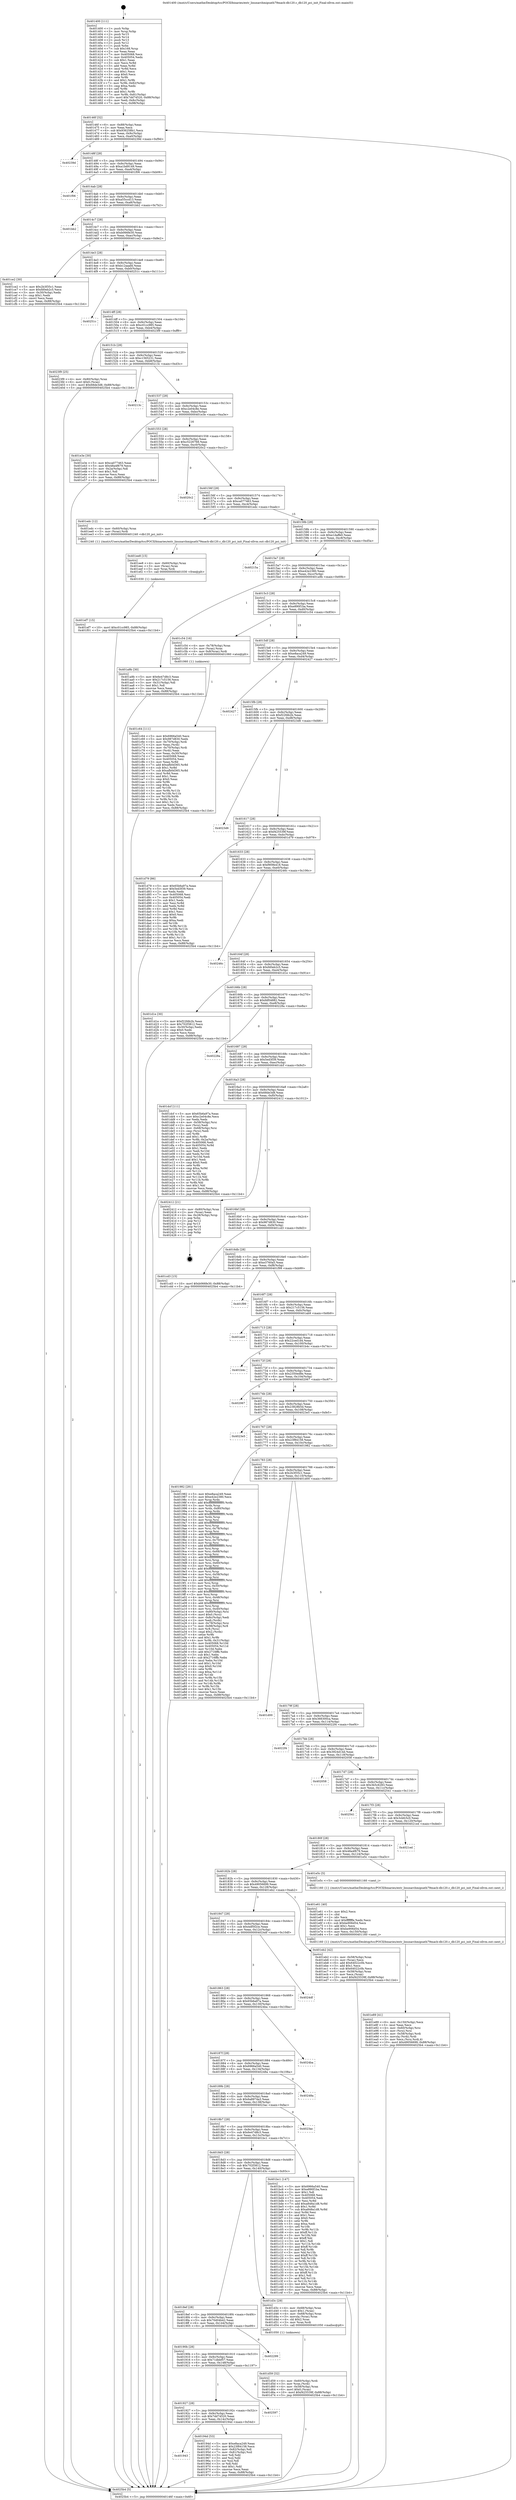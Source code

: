 digraph "0x401400" {
  label = "0x401400 (/mnt/c/Users/mathe/Desktop/tcc/POCII/binaries/extr_linuxarchmipsath79mach-db120.c_db120_pci_init_Final-ollvm.out::main(0))"
  labelloc = "t"
  node[shape=record]

  Entry [label="",width=0.3,height=0.3,shape=circle,fillcolor=black,style=filled]
  "0x40146f" [label="{
     0x40146f [32]\l
     | [instrs]\l
     &nbsp;&nbsp;0x40146f \<+6\>: mov -0x88(%rbp),%eax\l
     &nbsp;&nbsp;0x401475 \<+2\>: mov %eax,%ecx\l
     &nbsp;&nbsp;0x401477 \<+6\>: sub $0x936258b1,%ecx\l
     &nbsp;&nbsp;0x40147d \<+6\>: mov %eax,-0x9c(%rbp)\l
     &nbsp;&nbsp;0x401483 \<+6\>: mov %ecx,-0xa0(%rbp)\l
     &nbsp;&nbsp;0x401489 \<+6\>: je 000000000040239d \<main+0xf9d\>\l
  }"]
  "0x40239d" [label="{
     0x40239d\l
  }", style=dashed]
  "0x40148f" [label="{
     0x40148f [28]\l
     | [instrs]\l
     &nbsp;&nbsp;0x40148f \<+5\>: jmp 0000000000401494 \<main+0x94\>\l
     &nbsp;&nbsp;0x401494 \<+6\>: mov -0x9c(%rbp),%eax\l
     &nbsp;&nbsp;0x40149a \<+5\>: sub $0xa1bd9149,%eax\l
     &nbsp;&nbsp;0x40149f \<+6\>: mov %eax,-0xa4(%rbp)\l
     &nbsp;&nbsp;0x4014a5 \<+6\>: je 0000000000401f06 \<main+0xb06\>\l
  }"]
  Exit [label="",width=0.3,height=0.3,shape=circle,fillcolor=black,style=filled,peripheries=2]
  "0x401f06" [label="{
     0x401f06\l
  }", style=dashed]
  "0x4014ab" [label="{
     0x4014ab [28]\l
     | [instrs]\l
     &nbsp;&nbsp;0x4014ab \<+5\>: jmp 00000000004014b0 \<main+0xb0\>\l
     &nbsp;&nbsp;0x4014b0 \<+6\>: mov -0x9c(%rbp),%eax\l
     &nbsp;&nbsp;0x4014b6 \<+5\>: sub $0xa55ccd13,%eax\l
     &nbsp;&nbsp;0x4014bb \<+6\>: mov %eax,-0xa8(%rbp)\l
     &nbsp;&nbsp;0x4014c1 \<+6\>: je 0000000000401bb2 \<main+0x7b2\>\l
  }"]
  "0x401ef7" [label="{
     0x401ef7 [15]\l
     | [instrs]\l
     &nbsp;&nbsp;0x401ef7 \<+10\>: movl $0xc01cc985,-0x88(%rbp)\l
     &nbsp;&nbsp;0x401f01 \<+5\>: jmp 00000000004025b4 \<main+0x11b4\>\l
  }"]
  "0x401bb2" [label="{
     0x401bb2\l
  }", style=dashed]
  "0x4014c7" [label="{
     0x4014c7 [28]\l
     | [instrs]\l
     &nbsp;&nbsp;0x4014c7 \<+5\>: jmp 00000000004014cc \<main+0xcc\>\l
     &nbsp;&nbsp;0x4014cc \<+6\>: mov -0x9c(%rbp),%eax\l
     &nbsp;&nbsp;0x4014d2 \<+5\>: sub $0xb066fe30,%eax\l
     &nbsp;&nbsp;0x4014d7 \<+6\>: mov %eax,-0xac(%rbp)\l
     &nbsp;&nbsp;0x4014dd \<+6\>: je 0000000000401ce2 \<main+0x8e2\>\l
  }"]
  "0x401ee8" [label="{
     0x401ee8 [15]\l
     | [instrs]\l
     &nbsp;&nbsp;0x401ee8 \<+4\>: mov -0x60(%rbp),%rax\l
     &nbsp;&nbsp;0x401eec \<+3\>: mov (%rax),%rax\l
     &nbsp;&nbsp;0x401eef \<+3\>: mov %rax,%rdi\l
     &nbsp;&nbsp;0x401ef2 \<+5\>: call 0000000000401030 \<free@plt\>\l
     | [calls]\l
     &nbsp;&nbsp;0x401030 \{1\} (unknown)\l
  }"]
  "0x401ce2" [label="{
     0x401ce2 [30]\l
     | [instrs]\l
     &nbsp;&nbsp;0x401ce2 \<+5\>: mov $0x2b3f35c1,%eax\l
     &nbsp;&nbsp;0x401ce7 \<+5\>: mov $0xfd0eb2c5,%ecx\l
     &nbsp;&nbsp;0x401cec \<+3\>: mov -0x30(%rbp),%edx\l
     &nbsp;&nbsp;0x401cef \<+3\>: cmp $0x1,%edx\l
     &nbsp;&nbsp;0x401cf2 \<+3\>: cmovl %ecx,%eax\l
     &nbsp;&nbsp;0x401cf5 \<+6\>: mov %eax,-0x88(%rbp)\l
     &nbsp;&nbsp;0x401cfb \<+5\>: jmp 00000000004025b4 \<main+0x11b4\>\l
  }"]
  "0x4014e3" [label="{
     0x4014e3 [28]\l
     | [instrs]\l
     &nbsp;&nbsp;0x4014e3 \<+5\>: jmp 00000000004014e8 \<main+0xe8\>\l
     &nbsp;&nbsp;0x4014e8 \<+6\>: mov -0x9c(%rbp),%eax\l
     &nbsp;&nbsp;0x4014ee \<+5\>: sub $0xb12aaafd,%eax\l
     &nbsp;&nbsp;0x4014f3 \<+6\>: mov %eax,-0xb0(%rbp)\l
     &nbsp;&nbsp;0x4014f9 \<+6\>: je 000000000040251c \<main+0x111c\>\l
  }"]
  "0x401e89" [label="{
     0x401e89 [41]\l
     | [instrs]\l
     &nbsp;&nbsp;0x401e89 \<+6\>: mov -0x150(%rbp),%ecx\l
     &nbsp;&nbsp;0x401e8f \<+3\>: imul %eax,%ecx\l
     &nbsp;&nbsp;0x401e92 \<+4\>: mov -0x60(%rbp),%rsi\l
     &nbsp;&nbsp;0x401e96 \<+3\>: mov (%rsi),%rsi\l
     &nbsp;&nbsp;0x401e99 \<+4\>: mov -0x58(%rbp),%rdi\l
     &nbsp;&nbsp;0x401e9d \<+3\>: movslq (%rdi),%rdi\l
     &nbsp;&nbsp;0x401ea0 \<+3\>: mov %ecx,(%rsi,%rdi,4)\l
     &nbsp;&nbsp;0x401ea3 \<+10\>: movl $0x49056699,-0x88(%rbp)\l
     &nbsp;&nbsp;0x401ead \<+5\>: jmp 00000000004025b4 \<main+0x11b4\>\l
  }"]
  "0x40251c" [label="{
     0x40251c\l
  }", style=dashed]
  "0x4014ff" [label="{
     0x4014ff [28]\l
     | [instrs]\l
     &nbsp;&nbsp;0x4014ff \<+5\>: jmp 0000000000401504 \<main+0x104\>\l
     &nbsp;&nbsp;0x401504 \<+6\>: mov -0x9c(%rbp),%eax\l
     &nbsp;&nbsp;0x40150a \<+5\>: sub $0xc01cc985,%eax\l
     &nbsp;&nbsp;0x40150f \<+6\>: mov %eax,-0xb4(%rbp)\l
     &nbsp;&nbsp;0x401515 \<+6\>: je 00000000004023f9 \<main+0xff9\>\l
  }"]
  "0x401e61" [label="{
     0x401e61 [40]\l
     | [instrs]\l
     &nbsp;&nbsp;0x401e61 \<+5\>: mov $0x2,%ecx\l
     &nbsp;&nbsp;0x401e66 \<+1\>: cltd\l
     &nbsp;&nbsp;0x401e67 \<+2\>: idiv %ecx\l
     &nbsp;&nbsp;0x401e69 \<+6\>: imul $0xfffffffe,%edx,%ecx\l
     &nbsp;&nbsp;0x401e6f \<+6\>: sub $0xbe906d54,%ecx\l
     &nbsp;&nbsp;0x401e75 \<+3\>: add $0x1,%ecx\l
     &nbsp;&nbsp;0x401e78 \<+6\>: add $0xbe906d54,%ecx\l
     &nbsp;&nbsp;0x401e7e \<+6\>: mov %ecx,-0x150(%rbp)\l
     &nbsp;&nbsp;0x401e84 \<+5\>: call 0000000000401160 \<next_i\>\l
     | [calls]\l
     &nbsp;&nbsp;0x401160 \{1\} (/mnt/c/Users/mathe/Desktop/tcc/POCII/binaries/extr_linuxarchmipsath79mach-db120.c_db120_pci_init_Final-ollvm.out::next_i)\l
  }"]
  "0x4023f9" [label="{
     0x4023f9 [25]\l
     | [instrs]\l
     &nbsp;&nbsp;0x4023f9 \<+4\>: mov -0x80(%rbp),%rax\l
     &nbsp;&nbsp;0x4023fd \<+6\>: movl $0x0,(%rax)\l
     &nbsp;&nbsp;0x402403 \<+10\>: movl $0x68de3d8,-0x88(%rbp)\l
     &nbsp;&nbsp;0x40240d \<+5\>: jmp 00000000004025b4 \<main+0x11b4\>\l
  }"]
  "0x40151b" [label="{
     0x40151b [28]\l
     | [instrs]\l
     &nbsp;&nbsp;0x40151b \<+5\>: jmp 0000000000401520 \<main+0x120\>\l
     &nbsp;&nbsp;0x401520 \<+6\>: mov -0x9c(%rbp),%eax\l
     &nbsp;&nbsp;0x401526 \<+5\>: sub $0xc1565231,%eax\l
     &nbsp;&nbsp;0x40152b \<+6\>: mov %eax,-0xb8(%rbp)\l
     &nbsp;&nbsp;0x401531 \<+6\>: je 000000000040213c \<main+0xd3c\>\l
  }"]
  "0x401d59" [label="{
     0x401d59 [32]\l
     | [instrs]\l
     &nbsp;&nbsp;0x401d59 \<+4\>: mov -0x60(%rbp),%rdi\l
     &nbsp;&nbsp;0x401d5d \<+3\>: mov %rax,(%rdi)\l
     &nbsp;&nbsp;0x401d60 \<+4\>: mov -0x58(%rbp),%rax\l
     &nbsp;&nbsp;0x401d64 \<+6\>: movl $0x0,(%rax)\l
     &nbsp;&nbsp;0x401d6a \<+10\>: movl $0xf425539f,-0x88(%rbp)\l
     &nbsp;&nbsp;0x401d74 \<+5\>: jmp 00000000004025b4 \<main+0x11b4\>\l
  }"]
  "0x40213c" [label="{
     0x40213c\l
  }", style=dashed]
  "0x401537" [label="{
     0x401537 [28]\l
     | [instrs]\l
     &nbsp;&nbsp;0x401537 \<+5\>: jmp 000000000040153c \<main+0x13c\>\l
     &nbsp;&nbsp;0x40153c \<+6\>: mov -0x9c(%rbp),%eax\l
     &nbsp;&nbsp;0x401542 \<+5\>: sub $0xc2e04c8e,%eax\l
     &nbsp;&nbsp;0x401547 \<+6\>: mov %eax,-0xbc(%rbp)\l
     &nbsp;&nbsp;0x40154d \<+6\>: je 0000000000401e3e \<main+0xa3e\>\l
  }"]
  "0x401c64" [label="{
     0x401c64 [111]\l
     | [instrs]\l
     &nbsp;&nbsp;0x401c64 \<+5\>: mov $0x6966a540,%ecx\l
     &nbsp;&nbsp;0x401c69 \<+5\>: mov $0x987d830,%edx\l
     &nbsp;&nbsp;0x401c6e \<+4\>: mov -0x70(%rbp),%rdi\l
     &nbsp;&nbsp;0x401c72 \<+2\>: mov %eax,(%rdi)\l
     &nbsp;&nbsp;0x401c74 \<+4\>: mov -0x70(%rbp),%rdi\l
     &nbsp;&nbsp;0x401c78 \<+2\>: mov (%rdi),%eax\l
     &nbsp;&nbsp;0x401c7a \<+3\>: mov %eax,-0x30(%rbp)\l
     &nbsp;&nbsp;0x401c7d \<+7\>: mov 0x405068,%eax\l
     &nbsp;&nbsp;0x401c84 \<+7\>: mov 0x405054,%esi\l
     &nbsp;&nbsp;0x401c8b \<+3\>: mov %eax,%r8d\l
     &nbsp;&nbsp;0x401c8e \<+7\>: add $0xafb0d365,%r8d\l
     &nbsp;&nbsp;0x401c95 \<+4\>: sub $0x1,%r8d\l
     &nbsp;&nbsp;0x401c99 \<+7\>: sub $0xafb0d365,%r8d\l
     &nbsp;&nbsp;0x401ca0 \<+4\>: imul %r8d,%eax\l
     &nbsp;&nbsp;0x401ca4 \<+3\>: and $0x1,%eax\l
     &nbsp;&nbsp;0x401ca7 \<+3\>: cmp $0x0,%eax\l
     &nbsp;&nbsp;0x401caa \<+4\>: sete %r9b\l
     &nbsp;&nbsp;0x401cae \<+3\>: cmp $0xa,%esi\l
     &nbsp;&nbsp;0x401cb1 \<+4\>: setl %r10b\l
     &nbsp;&nbsp;0x401cb5 \<+3\>: mov %r9b,%r11b\l
     &nbsp;&nbsp;0x401cb8 \<+3\>: and %r10b,%r11b\l
     &nbsp;&nbsp;0x401cbb \<+3\>: xor %r10b,%r9b\l
     &nbsp;&nbsp;0x401cbe \<+3\>: or %r9b,%r11b\l
     &nbsp;&nbsp;0x401cc1 \<+4\>: test $0x1,%r11b\l
     &nbsp;&nbsp;0x401cc5 \<+3\>: cmovne %edx,%ecx\l
     &nbsp;&nbsp;0x401cc8 \<+6\>: mov %ecx,-0x88(%rbp)\l
     &nbsp;&nbsp;0x401cce \<+5\>: jmp 00000000004025b4 \<main+0x11b4\>\l
  }"]
  "0x401e3e" [label="{
     0x401e3e [30]\l
     | [instrs]\l
     &nbsp;&nbsp;0x401e3e \<+5\>: mov $0xca077463,%eax\l
     &nbsp;&nbsp;0x401e43 \<+5\>: mov $0x48a4f679,%ecx\l
     &nbsp;&nbsp;0x401e48 \<+3\>: mov -0x2a(%rbp),%dl\l
     &nbsp;&nbsp;0x401e4b \<+3\>: test $0x1,%dl\l
     &nbsp;&nbsp;0x401e4e \<+3\>: cmovne %ecx,%eax\l
     &nbsp;&nbsp;0x401e51 \<+6\>: mov %eax,-0x88(%rbp)\l
     &nbsp;&nbsp;0x401e57 \<+5\>: jmp 00000000004025b4 \<main+0x11b4\>\l
  }"]
  "0x401553" [label="{
     0x401553 [28]\l
     | [instrs]\l
     &nbsp;&nbsp;0x401553 \<+5\>: jmp 0000000000401558 \<main+0x158\>\l
     &nbsp;&nbsp;0x401558 \<+6\>: mov -0x9c(%rbp),%eax\l
     &nbsp;&nbsp;0x40155e \<+5\>: sub $0xc5226768,%eax\l
     &nbsp;&nbsp;0x401563 \<+6\>: mov %eax,-0xc0(%rbp)\l
     &nbsp;&nbsp;0x401569 \<+6\>: je 00000000004020c2 \<main+0xcc2\>\l
  }"]
  "0x401400" [label="{
     0x401400 [111]\l
     | [instrs]\l
     &nbsp;&nbsp;0x401400 \<+1\>: push %rbp\l
     &nbsp;&nbsp;0x401401 \<+3\>: mov %rsp,%rbp\l
     &nbsp;&nbsp;0x401404 \<+2\>: push %r15\l
     &nbsp;&nbsp;0x401406 \<+2\>: push %r14\l
     &nbsp;&nbsp;0x401408 \<+2\>: push %r13\l
     &nbsp;&nbsp;0x40140a \<+2\>: push %r12\l
     &nbsp;&nbsp;0x40140c \<+1\>: push %rbx\l
     &nbsp;&nbsp;0x40140d \<+7\>: sub $0x168,%rsp\l
     &nbsp;&nbsp;0x401414 \<+2\>: xor %eax,%eax\l
     &nbsp;&nbsp;0x401416 \<+7\>: mov 0x405068,%ecx\l
     &nbsp;&nbsp;0x40141d \<+7\>: mov 0x405054,%edx\l
     &nbsp;&nbsp;0x401424 \<+3\>: sub $0x1,%eax\l
     &nbsp;&nbsp;0x401427 \<+3\>: mov %ecx,%r8d\l
     &nbsp;&nbsp;0x40142a \<+3\>: add %eax,%r8d\l
     &nbsp;&nbsp;0x40142d \<+4\>: imul %r8d,%ecx\l
     &nbsp;&nbsp;0x401431 \<+3\>: and $0x1,%ecx\l
     &nbsp;&nbsp;0x401434 \<+3\>: cmp $0x0,%ecx\l
     &nbsp;&nbsp;0x401437 \<+4\>: sete %r9b\l
     &nbsp;&nbsp;0x40143b \<+4\>: and $0x1,%r9b\l
     &nbsp;&nbsp;0x40143f \<+7\>: mov %r9b,-0x82(%rbp)\l
     &nbsp;&nbsp;0x401446 \<+3\>: cmp $0xa,%edx\l
     &nbsp;&nbsp;0x401449 \<+4\>: setl %r9b\l
     &nbsp;&nbsp;0x40144d \<+4\>: and $0x1,%r9b\l
     &nbsp;&nbsp;0x401451 \<+7\>: mov %r9b,-0x81(%rbp)\l
     &nbsp;&nbsp;0x401458 \<+10\>: movl $0x7dd74520,-0x88(%rbp)\l
     &nbsp;&nbsp;0x401462 \<+6\>: mov %edi,-0x8c(%rbp)\l
     &nbsp;&nbsp;0x401468 \<+7\>: mov %rsi,-0x98(%rbp)\l
  }"]
  "0x4020c2" [label="{
     0x4020c2\l
  }", style=dashed]
  "0x40156f" [label="{
     0x40156f [28]\l
     | [instrs]\l
     &nbsp;&nbsp;0x40156f \<+5\>: jmp 0000000000401574 \<main+0x174\>\l
     &nbsp;&nbsp;0x401574 \<+6\>: mov -0x9c(%rbp),%eax\l
     &nbsp;&nbsp;0x40157a \<+5\>: sub $0xca077463,%eax\l
     &nbsp;&nbsp;0x40157f \<+6\>: mov %eax,-0xc4(%rbp)\l
     &nbsp;&nbsp;0x401585 \<+6\>: je 0000000000401edc \<main+0xadc\>\l
  }"]
  "0x4025b4" [label="{
     0x4025b4 [5]\l
     | [instrs]\l
     &nbsp;&nbsp;0x4025b4 \<+5\>: jmp 000000000040146f \<main+0x6f\>\l
  }"]
  "0x401edc" [label="{
     0x401edc [12]\l
     | [instrs]\l
     &nbsp;&nbsp;0x401edc \<+4\>: mov -0x60(%rbp),%rax\l
     &nbsp;&nbsp;0x401ee0 \<+3\>: mov (%rax),%rdi\l
     &nbsp;&nbsp;0x401ee3 \<+5\>: call 0000000000401240 \<db120_pci_init\>\l
     | [calls]\l
     &nbsp;&nbsp;0x401240 \{1\} (/mnt/c/Users/mathe/Desktop/tcc/POCII/binaries/extr_linuxarchmipsath79mach-db120.c_db120_pci_init_Final-ollvm.out::db120_pci_init)\l
  }"]
  "0x40158b" [label="{
     0x40158b [28]\l
     | [instrs]\l
     &nbsp;&nbsp;0x40158b \<+5\>: jmp 0000000000401590 \<main+0x190\>\l
     &nbsp;&nbsp;0x401590 \<+6\>: mov -0x9c(%rbp),%eax\l
     &nbsp;&nbsp;0x401596 \<+5\>: sub $0xe1daffe0,%eax\l
     &nbsp;&nbsp;0x40159b \<+6\>: mov %eax,-0xc8(%rbp)\l
     &nbsp;&nbsp;0x4015a1 \<+6\>: je 000000000040215a \<main+0xd5a\>\l
  }"]
  "0x401943" [label="{
     0x401943\l
  }", style=dashed]
  "0x40215a" [label="{
     0x40215a\l
  }", style=dashed]
  "0x4015a7" [label="{
     0x4015a7 [28]\l
     | [instrs]\l
     &nbsp;&nbsp;0x4015a7 \<+5\>: jmp 00000000004015ac \<main+0x1ac\>\l
     &nbsp;&nbsp;0x4015ac \<+6\>: mov -0x9c(%rbp),%eax\l
     &nbsp;&nbsp;0x4015b2 \<+5\>: sub $0xe42e2380,%eax\l
     &nbsp;&nbsp;0x4015b7 \<+6\>: mov %eax,-0xcc(%rbp)\l
     &nbsp;&nbsp;0x4015bd \<+6\>: je 0000000000401a9b \<main+0x69b\>\l
  }"]
  "0x40194d" [label="{
     0x40194d [53]\l
     | [instrs]\l
     &nbsp;&nbsp;0x40194d \<+5\>: mov $0xe8aca249,%eax\l
     &nbsp;&nbsp;0x401952 \<+5\>: mov $0x23f84158,%ecx\l
     &nbsp;&nbsp;0x401957 \<+6\>: mov -0x82(%rbp),%dl\l
     &nbsp;&nbsp;0x40195d \<+7\>: mov -0x81(%rbp),%sil\l
     &nbsp;&nbsp;0x401964 \<+3\>: mov %dl,%dil\l
     &nbsp;&nbsp;0x401967 \<+3\>: and %sil,%dil\l
     &nbsp;&nbsp;0x40196a \<+3\>: xor %sil,%dl\l
     &nbsp;&nbsp;0x40196d \<+3\>: or %dl,%dil\l
     &nbsp;&nbsp;0x401970 \<+4\>: test $0x1,%dil\l
     &nbsp;&nbsp;0x401974 \<+3\>: cmovne %ecx,%eax\l
     &nbsp;&nbsp;0x401977 \<+6\>: mov %eax,-0x88(%rbp)\l
     &nbsp;&nbsp;0x40197d \<+5\>: jmp 00000000004025b4 \<main+0x11b4\>\l
  }"]
  "0x401a9b" [label="{
     0x401a9b [30]\l
     | [instrs]\l
     &nbsp;&nbsp;0x401a9b \<+5\>: mov $0x6e47d8c3,%eax\l
     &nbsp;&nbsp;0x401aa0 \<+5\>: mov $0x217c5156,%ecx\l
     &nbsp;&nbsp;0x401aa5 \<+3\>: mov -0x31(%rbp),%dl\l
     &nbsp;&nbsp;0x401aa8 \<+3\>: test $0x1,%dl\l
     &nbsp;&nbsp;0x401aab \<+3\>: cmovne %ecx,%eax\l
     &nbsp;&nbsp;0x401aae \<+6\>: mov %eax,-0x88(%rbp)\l
     &nbsp;&nbsp;0x401ab4 \<+5\>: jmp 00000000004025b4 \<main+0x11b4\>\l
  }"]
  "0x4015c3" [label="{
     0x4015c3 [28]\l
     | [instrs]\l
     &nbsp;&nbsp;0x4015c3 \<+5\>: jmp 00000000004015c8 \<main+0x1c8\>\l
     &nbsp;&nbsp;0x4015c8 \<+6\>: mov -0x9c(%rbp),%eax\l
     &nbsp;&nbsp;0x4015ce \<+5\>: sub $0xe890f1ba,%eax\l
     &nbsp;&nbsp;0x4015d3 \<+6\>: mov %eax,-0xd0(%rbp)\l
     &nbsp;&nbsp;0x4015d9 \<+6\>: je 0000000000401c54 \<main+0x854\>\l
  }"]
  "0x401927" [label="{
     0x401927 [28]\l
     | [instrs]\l
     &nbsp;&nbsp;0x401927 \<+5\>: jmp 000000000040192c \<main+0x52c\>\l
     &nbsp;&nbsp;0x40192c \<+6\>: mov -0x9c(%rbp),%eax\l
     &nbsp;&nbsp;0x401932 \<+5\>: sub $0x7dd74520,%eax\l
     &nbsp;&nbsp;0x401937 \<+6\>: mov %eax,-0x14c(%rbp)\l
     &nbsp;&nbsp;0x40193d \<+6\>: je 000000000040194d \<main+0x54d\>\l
  }"]
  "0x401c54" [label="{
     0x401c54 [16]\l
     | [instrs]\l
     &nbsp;&nbsp;0x401c54 \<+4\>: mov -0x78(%rbp),%rax\l
     &nbsp;&nbsp;0x401c58 \<+3\>: mov (%rax),%rax\l
     &nbsp;&nbsp;0x401c5b \<+4\>: mov 0x8(%rax),%rdi\l
     &nbsp;&nbsp;0x401c5f \<+5\>: call 0000000000401060 \<atoi@plt\>\l
     | [calls]\l
     &nbsp;&nbsp;0x401060 \{1\} (unknown)\l
  }"]
  "0x4015df" [label="{
     0x4015df [28]\l
     | [instrs]\l
     &nbsp;&nbsp;0x4015df \<+5\>: jmp 00000000004015e4 \<main+0x1e4\>\l
     &nbsp;&nbsp;0x4015e4 \<+6\>: mov -0x9c(%rbp),%eax\l
     &nbsp;&nbsp;0x4015ea \<+5\>: sub $0xe8aca249,%eax\l
     &nbsp;&nbsp;0x4015ef \<+6\>: mov %eax,-0xd4(%rbp)\l
     &nbsp;&nbsp;0x4015f5 \<+6\>: je 0000000000402427 \<main+0x1027\>\l
  }"]
  "0x402597" [label="{
     0x402597\l
  }", style=dashed]
  "0x402427" [label="{
     0x402427\l
  }", style=dashed]
  "0x4015fb" [label="{
     0x4015fb [28]\l
     | [instrs]\l
     &nbsp;&nbsp;0x4015fb \<+5\>: jmp 0000000000401600 \<main+0x200\>\l
     &nbsp;&nbsp;0x401600 \<+6\>: mov -0x9c(%rbp),%eax\l
     &nbsp;&nbsp;0x401606 \<+5\>: sub $0xf22fdb2b,%eax\l
     &nbsp;&nbsp;0x40160b \<+6\>: mov %eax,-0xd8(%rbp)\l
     &nbsp;&nbsp;0x401611 \<+6\>: je 00000000004023d6 \<main+0xfd6\>\l
  }"]
  "0x40190b" [label="{
     0x40190b [28]\l
     | [instrs]\l
     &nbsp;&nbsp;0x40190b \<+5\>: jmp 0000000000401910 \<main+0x510\>\l
     &nbsp;&nbsp;0x401910 \<+6\>: mov -0x9c(%rbp),%eax\l
     &nbsp;&nbsp;0x401916 \<+5\>: sub $0x71dbbf57,%eax\l
     &nbsp;&nbsp;0x40191b \<+6\>: mov %eax,-0x148(%rbp)\l
     &nbsp;&nbsp;0x401921 \<+6\>: je 0000000000402597 \<main+0x1197\>\l
  }"]
  "0x4023d6" [label="{
     0x4023d6\l
  }", style=dashed]
  "0x401617" [label="{
     0x401617 [28]\l
     | [instrs]\l
     &nbsp;&nbsp;0x401617 \<+5\>: jmp 000000000040161c \<main+0x21c\>\l
     &nbsp;&nbsp;0x40161c \<+6\>: mov -0x9c(%rbp),%eax\l
     &nbsp;&nbsp;0x401622 \<+5\>: sub $0xf425539f,%eax\l
     &nbsp;&nbsp;0x401627 \<+6\>: mov %eax,-0xdc(%rbp)\l
     &nbsp;&nbsp;0x40162d \<+6\>: je 0000000000401d79 \<main+0x979\>\l
  }"]
  "0x402299" [label="{
     0x402299\l
  }", style=dashed]
  "0x401d79" [label="{
     0x401d79 [86]\l
     | [instrs]\l
     &nbsp;&nbsp;0x401d79 \<+5\>: mov $0x65b6a97a,%eax\l
     &nbsp;&nbsp;0x401d7e \<+5\>: mov $0x5ed3f39,%ecx\l
     &nbsp;&nbsp;0x401d83 \<+2\>: xor %edx,%edx\l
     &nbsp;&nbsp;0x401d85 \<+7\>: mov 0x405068,%esi\l
     &nbsp;&nbsp;0x401d8c \<+7\>: mov 0x405054,%edi\l
     &nbsp;&nbsp;0x401d93 \<+3\>: sub $0x1,%edx\l
     &nbsp;&nbsp;0x401d96 \<+3\>: mov %esi,%r8d\l
     &nbsp;&nbsp;0x401d99 \<+3\>: add %edx,%r8d\l
     &nbsp;&nbsp;0x401d9c \<+4\>: imul %r8d,%esi\l
     &nbsp;&nbsp;0x401da0 \<+3\>: and $0x1,%esi\l
     &nbsp;&nbsp;0x401da3 \<+3\>: cmp $0x0,%esi\l
     &nbsp;&nbsp;0x401da6 \<+4\>: sete %r9b\l
     &nbsp;&nbsp;0x401daa \<+3\>: cmp $0xa,%edi\l
     &nbsp;&nbsp;0x401dad \<+4\>: setl %r10b\l
     &nbsp;&nbsp;0x401db1 \<+3\>: mov %r9b,%r11b\l
     &nbsp;&nbsp;0x401db4 \<+3\>: and %r10b,%r11b\l
     &nbsp;&nbsp;0x401db7 \<+3\>: xor %r10b,%r9b\l
     &nbsp;&nbsp;0x401dba \<+3\>: or %r9b,%r11b\l
     &nbsp;&nbsp;0x401dbd \<+4\>: test $0x1,%r11b\l
     &nbsp;&nbsp;0x401dc1 \<+3\>: cmovne %ecx,%eax\l
     &nbsp;&nbsp;0x401dc4 \<+6\>: mov %eax,-0x88(%rbp)\l
     &nbsp;&nbsp;0x401dca \<+5\>: jmp 00000000004025b4 \<main+0x11b4\>\l
  }"]
  "0x401633" [label="{
     0x401633 [28]\l
     | [instrs]\l
     &nbsp;&nbsp;0x401633 \<+5\>: jmp 0000000000401638 \<main+0x238\>\l
     &nbsp;&nbsp;0x401638 \<+6\>: mov -0x9c(%rbp),%eax\l
     &nbsp;&nbsp;0x40163e \<+5\>: sub $0xf909b418,%eax\l
     &nbsp;&nbsp;0x401643 \<+6\>: mov %eax,-0xe0(%rbp)\l
     &nbsp;&nbsp;0x401649 \<+6\>: je 000000000040246c \<main+0x106c\>\l
  }"]
  "0x4018ef" [label="{
     0x4018ef [28]\l
     | [instrs]\l
     &nbsp;&nbsp;0x4018ef \<+5\>: jmp 00000000004018f4 \<main+0x4f4\>\l
     &nbsp;&nbsp;0x4018f4 \<+6\>: mov -0x9c(%rbp),%eax\l
     &nbsp;&nbsp;0x4018fa \<+5\>: sub $0x70d04b42,%eax\l
     &nbsp;&nbsp;0x4018ff \<+6\>: mov %eax,-0x144(%rbp)\l
     &nbsp;&nbsp;0x401905 \<+6\>: je 0000000000402299 \<main+0xe99\>\l
  }"]
  "0x40246c" [label="{
     0x40246c\l
  }", style=dashed]
  "0x40164f" [label="{
     0x40164f [28]\l
     | [instrs]\l
     &nbsp;&nbsp;0x40164f \<+5\>: jmp 0000000000401654 \<main+0x254\>\l
     &nbsp;&nbsp;0x401654 \<+6\>: mov -0x9c(%rbp),%eax\l
     &nbsp;&nbsp;0x40165a \<+5\>: sub $0xfd0eb2c5,%eax\l
     &nbsp;&nbsp;0x40165f \<+6\>: mov %eax,-0xe4(%rbp)\l
     &nbsp;&nbsp;0x401665 \<+6\>: je 0000000000401d1e \<main+0x91e\>\l
  }"]
  "0x401d3c" [label="{
     0x401d3c [29]\l
     | [instrs]\l
     &nbsp;&nbsp;0x401d3c \<+4\>: mov -0x68(%rbp),%rax\l
     &nbsp;&nbsp;0x401d40 \<+6\>: movl $0x1,(%rax)\l
     &nbsp;&nbsp;0x401d46 \<+4\>: mov -0x68(%rbp),%rax\l
     &nbsp;&nbsp;0x401d4a \<+3\>: movslq (%rax),%rax\l
     &nbsp;&nbsp;0x401d4d \<+4\>: shl $0x2,%rax\l
     &nbsp;&nbsp;0x401d51 \<+3\>: mov %rax,%rdi\l
     &nbsp;&nbsp;0x401d54 \<+5\>: call 0000000000401050 \<malloc@plt\>\l
     | [calls]\l
     &nbsp;&nbsp;0x401050 \{1\} (unknown)\l
  }"]
  "0x401d1e" [label="{
     0x401d1e [30]\l
     | [instrs]\l
     &nbsp;&nbsp;0x401d1e \<+5\>: mov $0xf22fdb2b,%eax\l
     &nbsp;&nbsp;0x401d23 \<+5\>: mov $0x702f3812,%ecx\l
     &nbsp;&nbsp;0x401d28 \<+3\>: mov -0x30(%rbp),%edx\l
     &nbsp;&nbsp;0x401d2b \<+3\>: cmp $0x0,%edx\l
     &nbsp;&nbsp;0x401d2e \<+3\>: cmove %ecx,%eax\l
     &nbsp;&nbsp;0x401d31 \<+6\>: mov %eax,-0x88(%rbp)\l
     &nbsp;&nbsp;0x401d37 \<+5\>: jmp 00000000004025b4 \<main+0x11b4\>\l
  }"]
  "0x40166b" [label="{
     0x40166b [28]\l
     | [instrs]\l
     &nbsp;&nbsp;0x40166b \<+5\>: jmp 0000000000401670 \<main+0x270\>\l
     &nbsp;&nbsp;0x401670 \<+6\>: mov -0x9c(%rbp),%eax\l
     &nbsp;&nbsp;0x401676 \<+5\>: sub $0xfdf04882,%eax\l
     &nbsp;&nbsp;0x40167b \<+6\>: mov %eax,-0xe8(%rbp)\l
     &nbsp;&nbsp;0x401681 \<+6\>: je 000000000040228a \<main+0xe8a\>\l
  }"]
  "0x4018d3" [label="{
     0x4018d3 [28]\l
     | [instrs]\l
     &nbsp;&nbsp;0x4018d3 \<+5\>: jmp 00000000004018d8 \<main+0x4d8\>\l
     &nbsp;&nbsp;0x4018d8 \<+6\>: mov -0x9c(%rbp),%eax\l
     &nbsp;&nbsp;0x4018de \<+5\>: sub $0x702f3812,%eax\l
     &nbsp;&nbsp;0x4018e3 \<+6\>: mov %eax,-0x140(%rbp)\l
     &nbsp;&nbsp;0x4018e9 \<+6\>: je 0000000000401d3c \<main+0x93c\>\l
  }"]
  "0x40228a" [label="{
     0x40228a\l
  }", style=dashed]
  "0x401687" [label="{
     0x401687 [28]\l
     | [instrs]\l
     &nbsp;&nbsp;0x401687 \<+5\>: jmp 000000000040168c \<main+0x28c\>\l
     &nbsp;&nbsp;0x40168c \<+6\>: mov -0x9c(%rbp),%eax\l
     &nbsp;&nbsp;0x401692 \<+5\>: sub $0x5ed3f39,%eax\l
     &nbsp;&nbsp;0x401697 \<+6\>: mov %eax,-0xec(%rbp)\l
     &nbsp;&nbsp;0x40169d \<+6\>: je 0000000000401dcf \<main+0x9cf\>\l
  }"]
  "0x401bc1" [label="{
     0x401bc1 [147]\l
     | [instrs]\l
     &nbsp;&nbsp;0x401bc1 \<+5\>: mov $0x6966a540,%eax\l
     &nbsp;&nbsp;0x401bc6 \<+5\>: mov $0xe890f1ba,%ecx\l
     &nbsp;&nbsp;0x401bcb \<+2\>: mov $0x1,%dl\l
     &nbsp;&nbsp;0x401bcd \<+7\>: mov 0x405068,%esi\l
     &nbsp;&nbsp;0x401bd4 \<+7\>: mov 0x405054,%edi\l
     &nbsp;&nbsp;0x401bdb \<+3\>: mov %esi,%r8d\l
     &nbsp;&nbsp;0x401bde \<+7\>: add $0xa848a1d8,%r8d\l
     &nbsp;&nbsp;0x401be5 \<+4\>: sub $0x1,%r8d\l
     &nbsp;&nbsp;0x401be9 \<+7\>: sub $0xa848a1d8,%r8d\l
     &nbsp;&nbsp;0x401bf0 \<+4\>: imul %r8d,%esi\l
     &nbsp;&nbsp;0x401bf4 \<+3\>: and $0x1,%esi\l
     &nbsp;&nbsp;0x401bf7 \<+3\>: cmp $0x0,%esi\l
     &nbsp;&nbsp;0x401bfa \<+4\>: sete %r9b\l
     &nbsp;&nbsp;0x401bfe \<+3\>: cmp $0xa,%edi\l
     &nbsp;&nbsp;0x401c01 \<+4\>: setl %r10b\l
     &nbsp;&nbsp;0x401c05 \<+3\>: mov %r9b,%r11b\l
     &nbsp;&nbsp;0x401c08 \<+4\>: xor $0xff,%r11b\l
     &nbsp;&nbsp;0x401c0c \<+3\>: mov %r10b,%bl\l
     &nbsp;&nbsp;0x401c0f \<+3\>: xor $0xff,%bl\l
     &nbsp;&nbsp;0x401c12 \<+3\>: xor $0x1,%dl\l
     &nbsp;&nbsp;0x401c15 \<+3\>: mov %r11b,%r14b\l
     &nbsp;&nbsp;0x401c18 \<+4\>: and $0xff,%r14b\l
     &nbsp;&nbsp;0x401c1c \<+3\>: and %dl,%r9b\l
     &nbsp;&nbsp;0x401c1f \<+3\>: mov %bl,%r15b\l
     &nbsp;&nbsp;0x401c22 \<+4\>: and $0xff,%r15b\l
     &nbsp;&nbsp;0x401c26 \<+3\>: and %dl,%r10b\l
     &nbsp;&nbsp;0x401c29 \<+3\>: or %r9b,%r14b\l
     &nbsp;&nbsp;0x401c2c \<+3\>: or %r10b,%r15b\l
     &nbsp;&nbsp;0x401c2f \<+3\>: xor %r15b,%r14b\l
     &nbsp;&nbsp;0x401c32 \<+3\>: or %bl,%r11b\l
     &nbsp;&nbsp;0x401c35 \<+4\>: xor $0xff,%r11b\l
     &nbsp;&nbsp;0x401c39 \<+3\>: or $0x1,%dl\l
     &nbsp;&nbsp;0x401c3c \<+3\>: and %dl,%r11b\l
     &nbsp;&nbsp;0x401c3f \<+3\>: or %r11b,%r14b\l
     &nbsp;&nbsp;0x401c42 \<+4\>: test $0x1,%r14b\l
     &nbsp;&nbsp;0x401c46 \<+3\>: cmovne %ecx,%eax\l
     &nbsp;&nbsp;0x401c49 \<+6\>: mov %eax,-0x88(%rbp)\l
     &nbsp;&nbsp;0x401c4f \<+5\>: jmp 00000000004025b4 \<main+0x11b4\>\l
  }"]
  "0x401dcf" [label="{
     0x401dcf [111]\l
     | [instrs]\l
     &nbsp;&nbsp;0x401dcf \<+5\>: mov $0x65b6a97a,%eax\l
     &nbsp;&nbsp;0x401dd4 \<+5\>: mov $0xc2e04c8e,%ecx\l
     &nbsp;&nbsp;0x401dd9 \<+2\>: xor %edx,%edx\l
     &nbsp;&nbsp;0x401ddb \<+4\>: mov -0x58(%rbp),%rsi\l
     &nbsp;&nbsp;0x401ddf \<+2\>: mov (%rsi),%edi\l
     &nbsp;&nbsp;0x401de1 \<+4\>: mov -0x68(%rbp),%rsi\l
     &nbsp;&nbsp;0x401de5 \<+2\>: cmp (%rsi),%edi\l
     &nbsp;&nbsp;0x401de7 \<+4\>: setl %r8b\l
     &nbsp;&nbsp;0x401deb \<+4\>: and $0x1,%r8b\l
     &nbsp;&nbsp;0x401def \<+4\>: mov %r8b,-0x2a(%rbp)\l
     &nbsp;&nbsp;0x401df3 \<+7\>: mov 0x405068,%edi\l
     &nbsp;&nbsp;0x401dfa \<+8\>: mov 0x405054,%r9d\l
     &nbsp;&nbsp;0x401e02 \<+3\>: sub $0x1,%edx\l
     &nbsp;&nbsp;0x401e05 \<+3\>: mov %edi,%r10d\l
     &nbsp;&nbsp;0x401e08 \<+3\>: add %edx,%r10d\l
     &nbsp;&nbsp;0x401e0b \<+4\>: imul %r10d,%edi\l
     &nbsp;&nbsp;0x401e0f \<+3\>: and $0x1,%edi\l
     &nbsp;&nbsp;0x401e12 \<+3\>: cmp $0x0,%edi\l
     &nbsp;&nbsp;0x401e15 \<+4\>: sete %r8b\l
     &nbsp;&nbsp;0x401e19 \<+4\>: cmp $0xa,%r9d\l
     &nbsp;&nbsp;0x401e1d \<+4\>: setl %r11b\l
     &nbsp;&nbsp;0x401e21 \<+3\>: mov %r8b,%bl\l
     &nbsp;&nbsp;0x401e24 \<+3\>: and %r11b,%bl\l
     &nbsp;&nbsp;0x401e27 \<+3\>: xor %r11b,%r8b\l
     &nbsp;&nbsp;0x401e2a \<+3\>: or %r8b,%bl\l
     &nbsp;&nbsp;0x401e2d \<+3\>: test $0x1,%bl\l
     &nbsp;&nbsp;0x401e30 \<+3\>: cmovne %ecx,%eax\l
     &nbsp;&nbsp;0x401e33 \<+6\>: mov %eax,-0x88(%rbp)\l
     &nbsp;&nbsp;0x401e39 \<+5\>: jmp 00000000004025b4 \<main+0x11b4\>\l
  }"]
  "0x4016a3" [label="{
     0x4016a3 [28]\l
     | [instrs]\l
     &nbsp;&nbsp;0x4016a3 \<+5\>: jmp 00000000004016a8 \<main+0x2a8\>\l
     &nbsp;&nbsp;0x4016a8 \<+6\>: mov -0x9c(%rbp),%eax\l
     &nbsp;&nbsp;0x4016ae \<+5\>: sub $0x68de3d8,%eax\l
     &nbsp;&nbsp;0x4016b3 \<+6\>: mov %eax,-0xf0(%rbp)\l
     &nbsp;&nbsp;0x4016b9 \<+6\>: je 0000000000402412 \<main+0x1012\>\l
  }"]
  "0x4018b7" [label="{
     0x4018b7 [28]\l
     | [instrs]\l
     &nbsp;&nbsp;0x4018b7 \<+5\>: jmp 00000000004018bc \<main+0x4bc\>\l
     &nbsp;&nbsp;0x4018bc \<+6\>: mov -0x9c(%rbp),%eax\l
     &nbsp;&nbsp;0x4018c2 \<+5\>: sub $0x6e47d8c3,%eax\l
     &nbsp;&nbsp;0x4018c7 \<+6\>: mov %eax,-0x13c(%rbp)\l
     &nbsp;&nbsp;0x4018cd \<+6\>: je 0000000000401bc1 \<main+0x7c1\>\l
  }"]
  "0x402412" [label="{
     0x402412 [21]\l
     | [instrs]\l
     &nbsp;&nbsp;0x402412 \<+4\>: mov -0x80(%rbp),%rax\l
     &nbsp;&nbsp;0x402416 \<+2\>: mov (%rax),%eax\l
     &nbsp;&nbsp;0x402418 \<+4\>: lea -0x28(%rbp),%rsp\l
     &nbsp;&nbsp;0x40241c \<+1\>: pop %rbx\l
     &nbsp;&nbsp;0x40241d \<+2\>: pop %r12\l
     &nbsp;&nbsp;0x40241f \<+2\>: pop %r13\l
     &nbsp;&nbsp;0x402421 \<+2\>: pop %r14\l
     &nbsp;&nbsp;0x402423 \<+2\>: pop %r15\l
     &nbsp;&nbsp;0x402425 \<+1\>: pop %rbp\l
     &nbsp;&nbsp;0x402426 \<+1\>: ret\l
  }"]
  "0x4016bf" [label="{
     0x4016bf [28]\l
     | [instrs]\l
     &nbsp;&nbsp;0x4016bf \<+5\>: jmp 00000000004016c4 \<main+0x2c4\>\l
     &nbsp;&nbsp;0x4016c4 \<+6\>: mov -0x9c(%rbp),%eax\l
     &nbsp;&nbsp;0x4016ca \<+5\>: sub $0x987d830,%eax\l
     &nbsp;&nbsp;0x4016cf \<+6\>: mov %eax,-0xf4(%rbp)\l
     &nbsp;&nbsp;0x4016d5 \<+6\>: je 0000000000401cd3 \<main+0x8d3\>\l
  }"]
  "0x4023ac" [label="{
     0x4023ac\l
  }", style=dashed]
  "0x401cd3" [label="{
     0x401cd3 [15]\l
     | [instrs]\l
     &nbsp;&nbsp;0x401cd3 \<+10\>: movl $0xb066fe30,-0x88(%rbp)\l
     &nbsp;&nbsp;0x401cdd \<+5\>: jmp 00000000004025b4 \<main+0x11b4\>\l
  }"]
  "0x4016db" [label="{
     0x4016db [28]\l
     | [instrs]\l
     &nbsp;&nbsp;0x4016db \<+5\>: jmp 00000000004016e0 \<main+0x2e0\>\l
     &nbsp;&nbsp;0x4016e0 \<+6\>: mov -0x9c(%rbp),%eax\l
     &nbsp;&nbsp;0x4016e6 \<+5\>: sub $0xe3760a5,%eax\l
     &nbsp;&nbsp;0x4016eb \<+6\>: mov %eax,-0xf8(%rbp)\l
     &nbsp;&nbsp;0x4016f1 \<+6\>: je 0000000000401f99 \<main+0xb99\>\l
  }"]
  "0x40189b" [label="{
     0x40189b [28]\l
     | [instrs]\l
     &nbsp;&nbsp;0x40189b \<+5\>: jmp 00000000004018a0 \<main+0x4a0\>\l
     &nbsp;&nbsp;0x4018a0 \<+6\>: mov -0x9c(%rbp),%eax\l
     &nbsp;&nbsp;0x4018a6 \<+5\>: sub $0x6a8974a3,%eax\l
     &nbsp;&nbsp;0x4018ab \<+6\>: mov %eax,-0x138(%rbp)\l
     &nbsp;&nbsp;0x4018b1 \<+6\>: je 00000000004023ac \<main+0xfac\>\l
  }"]
  "0x401f99" [label="{
     0x401f99\l
  }", style=dashed]
  "0x4016f7" [label="{
     0x4016f7 [28]\l
     | [instrs]\l
     &nbsp;&nbsp;0x4016f7 \<+5\>: jmp 00000000004016fc \<main+0x2fc\>\l
     &nbsp;&nbsp;0x4016fc \<+6\>: mov -0x9c(%rbp),%eax\l
     &nbsp;&nbsp;0x401702 \<+5\>: sub $0x217c5156,%eax\l
     &nbsp;&nbsp;0x401707 \<+6\>: mov %eax,-0xfc(%rbp)\l
     &nbsp;&nbsp;0x40170d \<+6\>: je 0000000000401ab9 \<main+0x6b9\>\l
  }"]
  "0x40248a" [label="{
     0x40248a\l
  }", style=dashed]
  "0x401ab9" [label="{
     0x401ab9\l
  }", style=dashed]
  "0x401713" [label="{
     0x401713 [28]\l
     | [instrs]\l
     &nbsp;&nbsp;0x401713 \<+5\>: jmp 0000000000401718 \<main+0x318\>\l
     &nbsp;&nbsp;0x401718 \<+6\>: mov -0x9c(%rbp),%eax\l
     &nbsp;&nbsp;0x40171e \<+5\>: sub $0x22ced1d4,%eax\l
     &nbsp;&nbsp;0x401723 \<+6\>: mov %eax,-0x100(%rbp)\l
     &nbsp;&nbsp;0x401729 \<+6\>: je 0000000000401b4c \<main+0x74c\>\l
  }"]
  "0x40187f" [label="{
     0x40187f [28]\l
     | [instrs]\l
     &nbsp;&nbsp;0x40187f \<+5\>: jmp 0000000000401884 \<main+0x484\>\l
     &nbsp;&nbsp;0x401884 \<+6\>: mov -0x9c(%rbp),%eax\l
     &nbsp;&nbsp;0x40188a \<+5\>: sub $0x6966a540,%eax\l
     &nbsp;&nbsp;0x40188f \<+6\>: mov %eax,-0x134(%rbp)\l
     &nbsp;&nbsp;0x401895 \<+6\>: je 000000000040248a \<main+0x108a\>\l
  }"]
  "0x401b4c" [label="{
     0x401b4c\l
  }", style=dashed]
  "0x40172f" [label="{
     0x40172f [28]\l
     | [instrs]\l
     &nbsp;&nbsp;0x40172f \<+5\>: jmp 0000000000401734 \<main+0x334\>\l
     &nbsp;&nbsp;0x401734 \<+6\>: mov -0x9c(%rbp),%eax\l
     &nbsp;&nbsp;0x40173a \<+5\>: sub $0x2350ed8e,%eax\l
     &nbsp;&nbsp;0x40173f \<+6\>: mov %eax,-0x104(%rbp)\l
     &nbsp;&nbsp;0x401745 \<+6\>: je 0000000000402067 \<main+0xc67\>\l
  }"]
  "0x4024ba" [label="{
     0x4024ba\l
  }", style=dashed]
  "0x402067" [label="{
     0x402067\l
  }", style=dashed]
  "0x40174b" [label="{
     0x40174b [28]\l
     | [instrs]\l
     &nbsp;&nbsp;0x40174b \<+5\>: jmp 0000000000401750 \<main+0x350\>\l
     &nbsp;&nbsp;0x401750 \<+6\>: mov -0x9c(%rbp),%eax\l
     &nbsp;&nbsp;0x401756 \<+5\>: sub $0x23828b5d,%eax\l
     &nbsp;&nbsp;0x40175b \<+6\>: mov %eax,-0x108(%rbp)\l
     &nbsp;&nbsp;0x401761 \<+6\>: je 00000000004023e5 \<main+0xfe5\>\l
  }"]
  "0x401863" [label="{
     0x401863 [28]\l
     | [instrs]\l
     &nbsp;&nbsp;0x401863 \<+5\>: jmp 0000000000401868 \<main+0x468\>\l
     &nbsp;&nbsp;0x401868 \<+6\>: mov -0x9c(%rbp),%eax\l
     &nbsp;&nbsp;0x40186e \<+5\>: sub $0x65b6a97a,%eax\l
     &nbsp;&nbsp;0x401873 \<+6\>: mov %eax,-0x130(%rbp)\l
     &nbsp;&nbsp;0x401879 \<+6\>: je 00000000004024ba \<main+0x10ba\>\l
  }"]
  "0x4023e5" [label="{
     0x4023e5\l
  }", style=dashed]
  "0x401767" [label="{
     0x401767 [28]\l
     | [instrs]\l
     &nbsp;&nbsp;0x401767 \<+5\>: jmp 000000000040176c \<main+0x36c\>\l
     &nbsp;&nbsp;0x40176c \<+6\>: mov -0x9c(%rbp),%eax\l
     &nbsp;&nbsp;0x401772 \<+5\>: sub $0x23f84158,%eax\l
     &nbsp;&nbsp;0x401777 \<+6\>: mov %eax,-0x10c(%rbp)\l
     &nbsp;&nbsp;0x40177d \<+6\>: je 0000000000401982 \<main+0x582\>\l
  }"]
  "0x4024df" [label="{
     0x4024df\l
  }", style=dashed]
  "0x401982" [label="{
     0x401982 [281]\l
     | [instrs]\l
     &nbsp;&nbsp;0x401982 \<+5\>: mov $0xe8aca249,%eax\l
     &nbsp;&nbsp;0x401987 \<+5\>: mov $0xe42e2380,%ecx\l
     &nbsp;&nbsp;0x40198c \<+3\>: mov %rsp,%rdx\l
     &nbsp;&nbsp;0x40198f \<+4\>: add $0xfffffffffffffff0,%rdx\l
     &nbsp;&nbsp;0x401993 \<+3\>: mov %rdx,%rsp\l
     &nbsp;&nbsp;0x401996 \<+4\>: mov %rdx,-0x80(%rbp)\l
     &nbsp;&nbsp;0x40199a \<+3\>: mov %rsp,%rdx\l
     &nbsp;&nbsp;0x40199d \<+4\>: add $0xfffffffffffffff0,%rdx\l
     &nbsp;&nbsp;0x4019a1 \<+3\>: mov %rdx,%rsp\l
     &nbsp;&nbsp;0x4019a4 \<+3\>: mov %rsp,%rsi\l
     &nbsp;&nbsp;0x4019a7 \<+4\>: add $0xfffffffffffffff0,%rsi\l
     &nbsp;&nbsp;0x4019ab \<+3\>: mov %rsi,%rsp\l
     &nbsp;&nbsp;0x4019ae \<+4\>: mov %rsi,-0x78(%rbp)\l
     &nbsp;&nbsp;0x4019b2 \<+3\>: mov %rsp,%rsi\l
     &nbsp;&nbsp;0x4019b5 \<+4\>: add $0xfffffffffffffff0,%rsi\l
     &nbsp;&nbsp;0x4019b9 \<+3\>: mov %rsi,%rsp\l
     &nbsp;&nbsp;0x4019bc \<+4\>: mov %rsi,-0x70(%rbp)\l
     &nbsp;&nbsp;0x4019c0 \<+3\>: mov %rsp,%rsi\l
     &nbsp;&nbsp;0x4019c3 \<+4\>: add $0xfffffffffffffff0,%rsi\l
     &nbsp;&nbsp;0x4019c7 \<+3\>: mov %rsi,%rsp\l
     &nbsp;&nbsp;0x4019ca \<+4\>: mov %rsi,-0x68(%rbp)\l
     &nbsp;&nbsp;0x4019ce \<+3\>: mov %rsp,%rsi\l
     &nbsp;&nbsp;0x4019d1 \<+4\>: add $0xfffffffffffffff0,%rsi\l
     &nbsp;&nbsp;0x4019d5 \<+3\>: mov %rsi,%rsp\l
     &nbsp;&nbsp;0x4019d8 \<+4\>: mov %rsi,-0x60(%rbp)\l
     &nbsp;&nbsp;0x4019dc \<+3\>: mov %rsp,%rsi\l
     &nbsp;&nbsp;0x4019df \<+4\>: add $0xfffffffffffffff0,%rsi\l
     &nbsp;&nbsp;0x4019e3 \<+3\>: mov %rsi,%rsp\l
     &nbsp;&nbsp;0x4019e6 \<+4\>: mov %rsi,-0x58(%rbp)\l
     &nbsp;&nbsp;0x4019ea \<+3\>: mov %rsp,%rsi\l
     &nbsp;&nbsp;0x4019ed \<+4\>: add $0xfffffffffffffff0,%rsi\l
     &nbsp;&nbsp;0x4019f1 \<+3\>: mov %rsi,%rsp\l
     &nbsp;&nbsp;0x4019f4 \<+4\>: mov %rsi,-0x50(%rbp)\l
     &nbsp;&nbsp;0x4019f8 \<+3\>: mov %rsp,%rsi\l
     &nbsp;&nbsp;0x4019fb \<+4\>: add $0xfffffffffffffff0,%rsi\l
     &nbsp;&nbsp;0x4019ff \<+3\>: mov %rsi,%rsp\l
     &nbsp;&nbsp;0x401a02 \<+4\>: mov %rsi,-0x48(%rbp)\l
     &nbsp;&nbsp;0x401a06 \<+3\>: mov %rsp,%rsi\l
     &nbsp;&nbsp;0x401a09 \<+4\>: add $0xfffffffffffffff0,%rsi\l
     &nbsp;&nbsp;0x401a0d \<+3\>: mov %rsi,%rsp\l
     &nbsp;&nbsp;0x401a10 \<+4\>: mov %rsi,-0x40(%rbp)\l
     &nbsp;&nbsp;0x401a14 \<+4\>: mov -0x80(%rbp),%rsi\l
     &nbsp;&nbsp;0x401a18 \<+6\>: movl $0x0,(%rsi)\l
     &nbsp;&nbsp;0x401a1e \<+6\>: mov -0x8c(%rbp),%edi\l
     &nbsp;&nbsp;0x401a24 \<+2\>: mov %edi,(%rdx)\l
     &nbsp;&nbsp;0x401a26 \<+4\>: mov -0x78(%rbp),%rsi\l
     &nbsp;&nbsp;0x401a2a \<+7\>: mov -0x98(%rbp),%r8\l
     &nbsp;&nbsp;0x401a31 \<+3\>: mov %r8,(%rsi)\l
     &nbsp;&nbsp;0x401a34 \<+3\>: cmpl $0x2,(%rdx)\l
     &nbsp;&nbsp;0x401a37 \<+4\>: setne %r9b\l
     &nbsp;&nbsp;0x401a3b \<+4\>: and $0x1,%r9b\l
     &nbsp;&nbsp;0x401a3f \<+4\>: mov %r9b,-0x31(%rbp)\l
     &nbsp;&nbsp;0x401a43 \<+8\>: mov 0x405068,%r10d\l
     &nbsp;&nbsp;0x401a4b \<+8\>: mov 0x405054,%r11d\l
     &nbsp;&nbsp;0x401a53 \<+3\>: mov %r10d,%ebx\l
     &nbsp;&nbsp;0x401a56 \<+6\>: add $0x2716ffb,%ebx\l
     &nbsp;&nbsp;0x401a5c \<+3\>: sub $0x1,%ebx\l
     &nbsp;&nbsp;0x401a5f \<+6\>: sub $0x2716ffb,%ebx\l
     &nbsp;&nbsp;0x401a65 \<+4\>: imul %ebx,%r10d\l
     &nbsp;&nbsp;0x401a69 \<+4\>: and $0x1,%r10d\l
     &nbsp;&nbsp;0x401a6d \<+4\>: cmp $0x0,%r10d\l
     &nbsp;&nbsp;0x401a71 \<+4\>: sete %r9b\l
     &nbsp;&nbsp;0x401a75 \<+4\>: cmp $0xa,%r11d\l
     &nbsp;&nbsp;0x401a79 \<+4\>: setl %r14b\l
     &nbsp;&nbsp;0x401a7d \<+3\>: mov %r9b,%r15b\l
     &nbsp;&nbsp;0x401a80 \<+3\>: and %r14b,%r15b\l
     &nbsp;&nbsp;0x401a83 \<+3\>: xor %r14b,%r9b\l
     &nbsp;&nbsp;0x401a86 \<+3\>: or %r9b,%r15b\l
     &nbsp;&nbsp;0x401a89 \<+4\>: test $0x1,%r15b\l
     &nbsp;&nbsp;0x401a8d \<+3\>: cmovne %ecx,%eax\l
     &nbsp;&nbsp;0x401a90 \<+6\>: mov %eax,-0x88(%rbp)\l
     &nbsp;&nbsp;0x401a96 \<+5\>: jmp 00000000004025b4 \<main+0x11b4\>\l
  }"]
  "0x401783" [label="{
     0x401783 [28]\l
     | [instrs]\l
     &nbsp;&nbsp;0x401783 \<+5\>: jmp 0000000000401788 \<main+0x388\>\l
     &nbsp;&nbsp;0x401788 \<+6\>: mov -0x9c(%rbp),%eax\l
     &nbsp;&nbsp;0x40178e \<+5\>: sub $0x2b3f35c1,%eax\l
     &nbsp;&nbsp;0x401793 \<+6\>: mov %eax,-0x110(%rbp)\l
     &nbsp;&nbsp;0x401799 \<+6\>: je 0000000000401d00 \<main+0x900\>\l
  }"]
  "0x401847" [label="{
     0x401847 [28]\l
     | [instrs]\l
     &nbsp;&nbsp;0x401847 \<+5\>: jmp 000000000040184c \<main+0x44c\>\l
     &nbsp;&nbsp;0x40184c \<+6\>: mov -0x9c(%rbp),%eax\l
     &nbsp;&nbsp;0x401852 \<+5\>: sub $0x4df5f2ce,%eax\l
     &nbsp;&nbsp;0x401857 \<+6\>: mov %eax,-0x12c(%rbp)\l
     &nbsp;&nbsp;0x40185d \<+6\>: je 00000000004024df \<main+0x10df\>\l
  }"]
  "0x401d00" [label="{
     0x401d00\l
  }", style=dashed]
  "0x40179f" [label="{
     0x40179f [28]\l
     | [instrs]\l
     &nbsp;&nbsp;0x40179f \<+5\>: jmp 00000000004017a4 \<main+0x3a4\>\l
     &nbsp;&nbsp;0x4017a4 \<+6\>: mov -0x9c(%rbp),%eax\l
     &nbsp;&nbsp;0x4017aa \<+5\>: sub $0x366300ca,%eax\l
     &nbsp;&nbsp;0x4017af \<+6\>: mov %eax,-0x114(%rbp)\l
     &nbsp;&nbsp;0x4017b5 \<+6\>: je 00000000004022f4 \<main+0xef4\>\l
  }"]
  "0x401eb2" [label="{
     0x401eb2 [42]\l
     | [instrs]\l
     &nbsp;&nbsp;0x401eb2 \<+4\>: mov -0x58(%rbp),%rax\l
     &nbsp;&nbsp;0x401eb6 \<+2\>: mov (%rax),%ecx\l
     &nbsp;&nbsp;0x401eb8 \<+6\>: add $0x64022c0b,%ecx\l
     &nbsp;&nbsp;0x401ebe \<+3\>: add $0x1,%ecx\l
     &nbsp;&nbsp;0x401ec1 \<+6\>: sub $0x64022c0b,%ecx\l
     &nbsp;&nbsp;0x401ec7 \<+4\>: mov -0x58(%rbp),%rax\l
     &nbsp;&nbsp;0x401ecb \<+2\>: mov %ecx,(%rax)\l
     &nbsp;&nbsp;0x401ecd \<+10\>: movl $0xf425539f,-0x88(%rbp)\l
     &nbsp;&nbsp;0x401ed7 \<+5\>: jmp 00000000004025b4 \<main+0x11b4\>\l
  }"]
  "0x4022f4" [label="{
     0x4022f4\l
  }", style=dashed]
  "0x4017bb" [label="{
     0x4017bb [28]\l
     | [instrs]\l
     &nbsp;&nbsp;0x4017bb \<+5\>: jmp 00000000004017c0 \<main+0x3c0\>\l
     &nbsp;&nbsp;0x4017c0 \<+6\>: mov -0x9c(%rbp),%eax\l
     &nbsp;&nbsp;0x4017c6 \<+5\>: sub $0x3924d14d,%eax\l
     &nbsp;&nbsp;0x4017cb \<+6\>: mov %eax,-0x118(%rbp)\l
     &nbsp;&nbsp;0x4017d1 \<+6\>: je 0000000000402058 \<main+0xc58\>\l
  }"]
  "0x40182b" [label="{
     0x40182b [28]\l
     | [instrs]\l
     &nbsp;&nbsp;0x40182b \<+5\>: jmp 0000000000401830 \<main+0x430\>\l
     &nbsp;&nbsp;0x401830 \<+6\>: mov -0x9c(%rbp),%eax\l
     &nbsp;&nbsp;0x401836 \<+5\>: sub $0x49056699,%eax\l
     &nbsp;&nbsp;0x40183b \<+6\>: mov %eax,-0x128(%rbp)\l
     &nbsp;&nbsp;0x401841 \<+6\>: je 0000000000401eb2 \<main+0xab2\>\l
  }"]
  "0x402058" [label="{
     0x402058\l
  }", style=dashed]
  "0x4017d7" [label="{
     0x4017d7 [28]\l
     | [instrs]\l
     &nbsp;&nbsp;0x4017d7 \<+5\>: jmp 00000000004017dc \<main+0x3dc\>\l
     &nbsp;&nbsp;0x4017dc \<+6\>: mov -0x9c(%rbp),%eax\l
     &nbsp;&nbsp;0x4017e2 \<+5\>: sub $0x3b5c6283,%eax\l
     &nbsp;&nbsp;0x4017e7 \<+6\>: mov %eax,-0x11c(%rbp)\l
     &nbsp;&nbsp;0x4017ed \<+6\>: je 0000000000402541 \<main+0x1141\>\l
  }"]
  "0x401e5c" [label="{
     0x401e5c [5]\l
     | [instrs]\l
     &nbsp;&nbsp;0x401e5c \<+5\>: call 0000000000401160 \<next_i\>\l
     | [calls]\l
     &nbsp;&nbsp;0x401160 \{1\} (/mnt/c/Users/mathe/Desktop/tcc/POCII/binaries/extr_linuxarchmipsath79mach-db120.c_db120_pci_init_Final-ollvm.out::next_i)\l
  }"]
  "0x402541" [label="{
     0x402541\l
  }", style=dashed]
  "0x4017f3" [label="{
     0x4017f3 [28]\l
     | [instrs]\l
     &nbsp;&nbsp;0x4017f3 \<+5\>: jmp 00000000004017f8 \<main+0x3f8\>\l
     &nbsp;&nbsp;0x4017f8 \<+6\>: mov -0x9c(%rbp),%eax\l
     &nbsp;&nbsp;0x4017fe \<+5\>: sub $0x3cbfc5c0,%eax\l
     &nbsp;&nbsp;0x401803 \<+6\>: mov %eax,-0x120(%rbp)\l
     &nbsp;&nbsp;0x401809 \<+6\>: je 00000000004021ed \<main+0xded\>\l
  }"]
  "0x40180f" [label="{
     0x40180f [28]\l
     | [instrs]\l
     &nbsp;&nbsp;0x40180f \<+5\>: jmp 0000000000401814 \<main+0x414\>\l
     &nbsp;&nbsp;0x401814 \<+6\>: mov -0x9c(%rbp),%eax\l
     &nbsp;&nbsp;0x40181a \<+5\>: sub $0x48a4f679,%eax\l
     &nbsp;&nbsp;0x40181f \<+6\>: mov %eax,-0x124(%rbp)\l
     &nbsp;&nbsp;0x401825 \<+6\>: je 0000000000401e5c \<main+0xa5c\>\l
  }"]
  "0x4021ed" [label="{
     0x4021ed\l
  }", style=dashed]
  Entry -> "0x401400" [label=" 1"]
  "0x40146f" -> "0x40239d" [label=" 0"]
  "0x40146f" -> "0x40148f" [label=" 20"]
  "0x402412" -> Exit [label=" 1"]
  "0x40148f" -> "0x401f06" [label=" 0"]
  "0x40148f" -> "0x4014ab" [label=" 20"]
  "0x4023f9" -> "0x4025b4" [label=" 1"]
  "0x4014ab" -> "0x401bb2" [label=" 0"]
  "0x4014ab" -> "0x4014c7" [label=" 20"]
  "0x401ef7" -> "0x4025b4" [label=" 1"]
  "0x4014c7" -> "0x401ce2" [label=" 1"]
  "0x4014c7" -> "0x4014e3" [label=" 19"]
  "0x401ee8" -> "0x401ef7" [label=" 1"]
  "0x4014e3" -> "0x40251c" [label=" 0"]
  "0x4014e3" -> "0x4014ff" [label=" 19"]
  "0x401edc" -> "0x401ee8" [label=" 1"]
  "0x4014ff" -> "0x4023f9" [label=" 1"]
  "0x4014ff" -> "0x40151b" [label=" 18"]
  "0x401eb2" -> "0x4025b4" [label=" 1"]
  "0x40151b" -> "0x40213c" [label=" 0"]
  "0x40151b" -> "0x401537" [label=" 18"]
  "0x401e89" -> "0x4025b4" [label=" 1"]
  "0x401537" -> "0x401e3e" [label=" 2"]
  "0x401537" -> "0x401553" [label=" 16"]
  "0x401e61" -> "0x401e89" [label=" 1"]
  "0x401553" -> "0x4020c2" [label=" 0"]
  "0x401553" -> "0x40156f" [label=" 16"]
  "0x401e3e" -> "0x4025b4" [label=" 2"]
  "0x40156f" -> "0x401edc" [label=" 1"]
  "0x40156f" -> "0x40158b" [label=" 15"]
  "0x401dcf" -> "0x4025b4" [label=" 2"]
  "0x40158b" -> "0x40215a" [label=" 0"]
  "0x40158b" -> "0x4015a7" [label=" 15"]
  "0x401d79" -> "0x4025b4" [label=" 2"]
  "0x4015a7" -> "0x401a9b" [label=" 1"]
  "0x4015a7" -> "0x4015c3" [label=" 14"]
  "0x401d59" -> "0x4025b4" [label=" 1"]
  "0x4015c3" -> "0x401c54" [label=" 1"]
  "0x4015c3" -> "0x4015df" [label=" 13"]
  "0x401d1e" -> "0x4025b4" [label=" 1"]
  "0x4015df" -> "0x402427" [label=" 0"]
  "0x4015df" -> "0x4015fb" [label=" 13"]
  "0x401ce2" -> "0x4025b4" [label=" 1"]
  "0x4015fb" -> "0x4023d6" [label=" 0"]
  "0x4015fb" -> "0x401617" [label=" 13"]
  "0x401c64" -> "0x4025b4" [label=" 1"]
  "0x401617" -> "0x401d79" [label=" 2"]
  "0x401617" -> "0x401633" [label=" 11"]
  "0x401c54" -> "0x401c64" [label=" 1"]
  "0x401633" -> "0x40246c" [label=" 0"]
  "0x401633" -> "0x40164f" [label=" 11"]
  "0x401a9b" -> "0x4025b4" [label=" 1"]
  "0x40164f" -> "0x401d1e" [label=" 1"]
  "0x40164f" -> "0x40166b" [label=" 10"]
  "0x401982" -> "0x4025b4" [label=" 1"]
  "0x40166b" -> "0x40228a" [label=" 0"]
  "0x40166b" -> "0x401687" [label=" 10"]
  "0x4025b4" -> "0x40146f" [label=" 19"]
  "0x401687" -> "0x401dcf" [label=" 2"]
  "0x401687" -> "0x4016a3" [label=" 8"]
  "0x401400" -> "0x40146f" [label=" 1"]
  "0x4016a3" -> "0x402412" [label=" 1"]
  "0x4016a3" -> "0x4016bf" [label=" 7"]
  "0x401927" -> "0x401943" [label=" 0"]
  "0x4016bf" -> "0x401cd3" [label=" 1"]
  "0x4016bf" -> "0x4016db" [label=" 6"]
  "0x401927" -> "0x40194d" [label=" 1"]
  "0x4016db" -> "0x401f99" [label=" 0"]
  "0x4016db" -> "0x4016f7" [label=" 6"]
  "0x40190b" -> "0x401927" [label=" 1"]
  "0x4016f7" -> "0x401ab9" [label=" 0"]
  "0x4016f7" -> "0x401713" [label=" 6"]
  "0x40190b" -> "0x402597" [label=" 0"]
  "0x401713" -> "0x401b4c" [label=" 0"]
  "0x401713" -> "0x40172f" [label=" 6"]
  "0x4018ef" -> "0x40190b" [label=" 1"]
  "0x40172f" -> "0x402067" [label=" 0"]
  "0x40172f" -> "0x40174b" [label=" 6"]
  "0x4018ef" -> "0x402299" [label=" 0"]
  "0x40174b" -> "0x4023e5" [label=" 0"]
  "0x40174b" -> "0x401767" [label=" 6"]
  "0x4018d3" -> "0x4018ef" [label=" 1"]
  "0x401767" -> "0x401982" [label=" 1"]
  "0x401767" -> "0x401783" [label=" 5"]
  "0x4018d3" -> "0x401d3c" [label=" 1"]
  "0x401783" -> "0x401d00" [label=" 0"]
  "0x401783" -> "0x40179f" [label=" 5"]
  "0x4018b7" -> "0x4018d3" [label=" 2"]
  "0x40179f" -> "0x4022f4" [label=" 0"]
  "0x40179f" -> "0x4017bb" [label=" 5"]
  "0x4018b7" -> "0x401bc1" [label=" 1"]
  "0x4017bb" -> "0x402058" [label=" 0"]
  "0x4017bb" -> "0x4017d7" [label=" 5"]
  "0x40189b" -> "0x4018b7" [label=" 3"]
  "0x4017d7" -> "0x402541" [label=" 0"]
  "0x4017d7" -> "0x4017f3" [label=" 5"]
  "0x40189b" -> "0x4023ac" [label=" 0"]
  "0x4017f3" -> "0x4021ed" [label=" 0"]
  "0x4017f3" -> "0x40180f" [label=" 5"]
  "0x401d3c" -> "0x401d59" [label=" 1"]
  "0x40180f" -> "0x401e5c" [label=" 1"]
  "0x40180f" -> "0x40182b" [label=" 4"]
  "0x40194d" -> "0x4025b4" [label=" 1"]
  "0x40182b" -> "0x401eb2" [label=" 1"]
  "0x40182b" -> "0x401847" [label=" 3"]
  "0x401e5c" -> "0x401e61" [label=" 1"]
  "0x401847" -> "0x4024df" [label=" 0"]
  "0x401847" -> "0x401863" [label=" 3"]
  "0x401bc1" -> "0x4025b4" [label=" 1"]
  "0x401863" -> "0x4024ba" [label=" 0"]
  "0x401863" -> "0x40187f" [label=" 3"]
  "0x401cd3" -> "0x4025b4" [label=" 1"]
  "0x40187f" -> "0x40248a" [label=" 0"]
  "0x40187f" -> "0x40189b" [label=" 3"]
}
